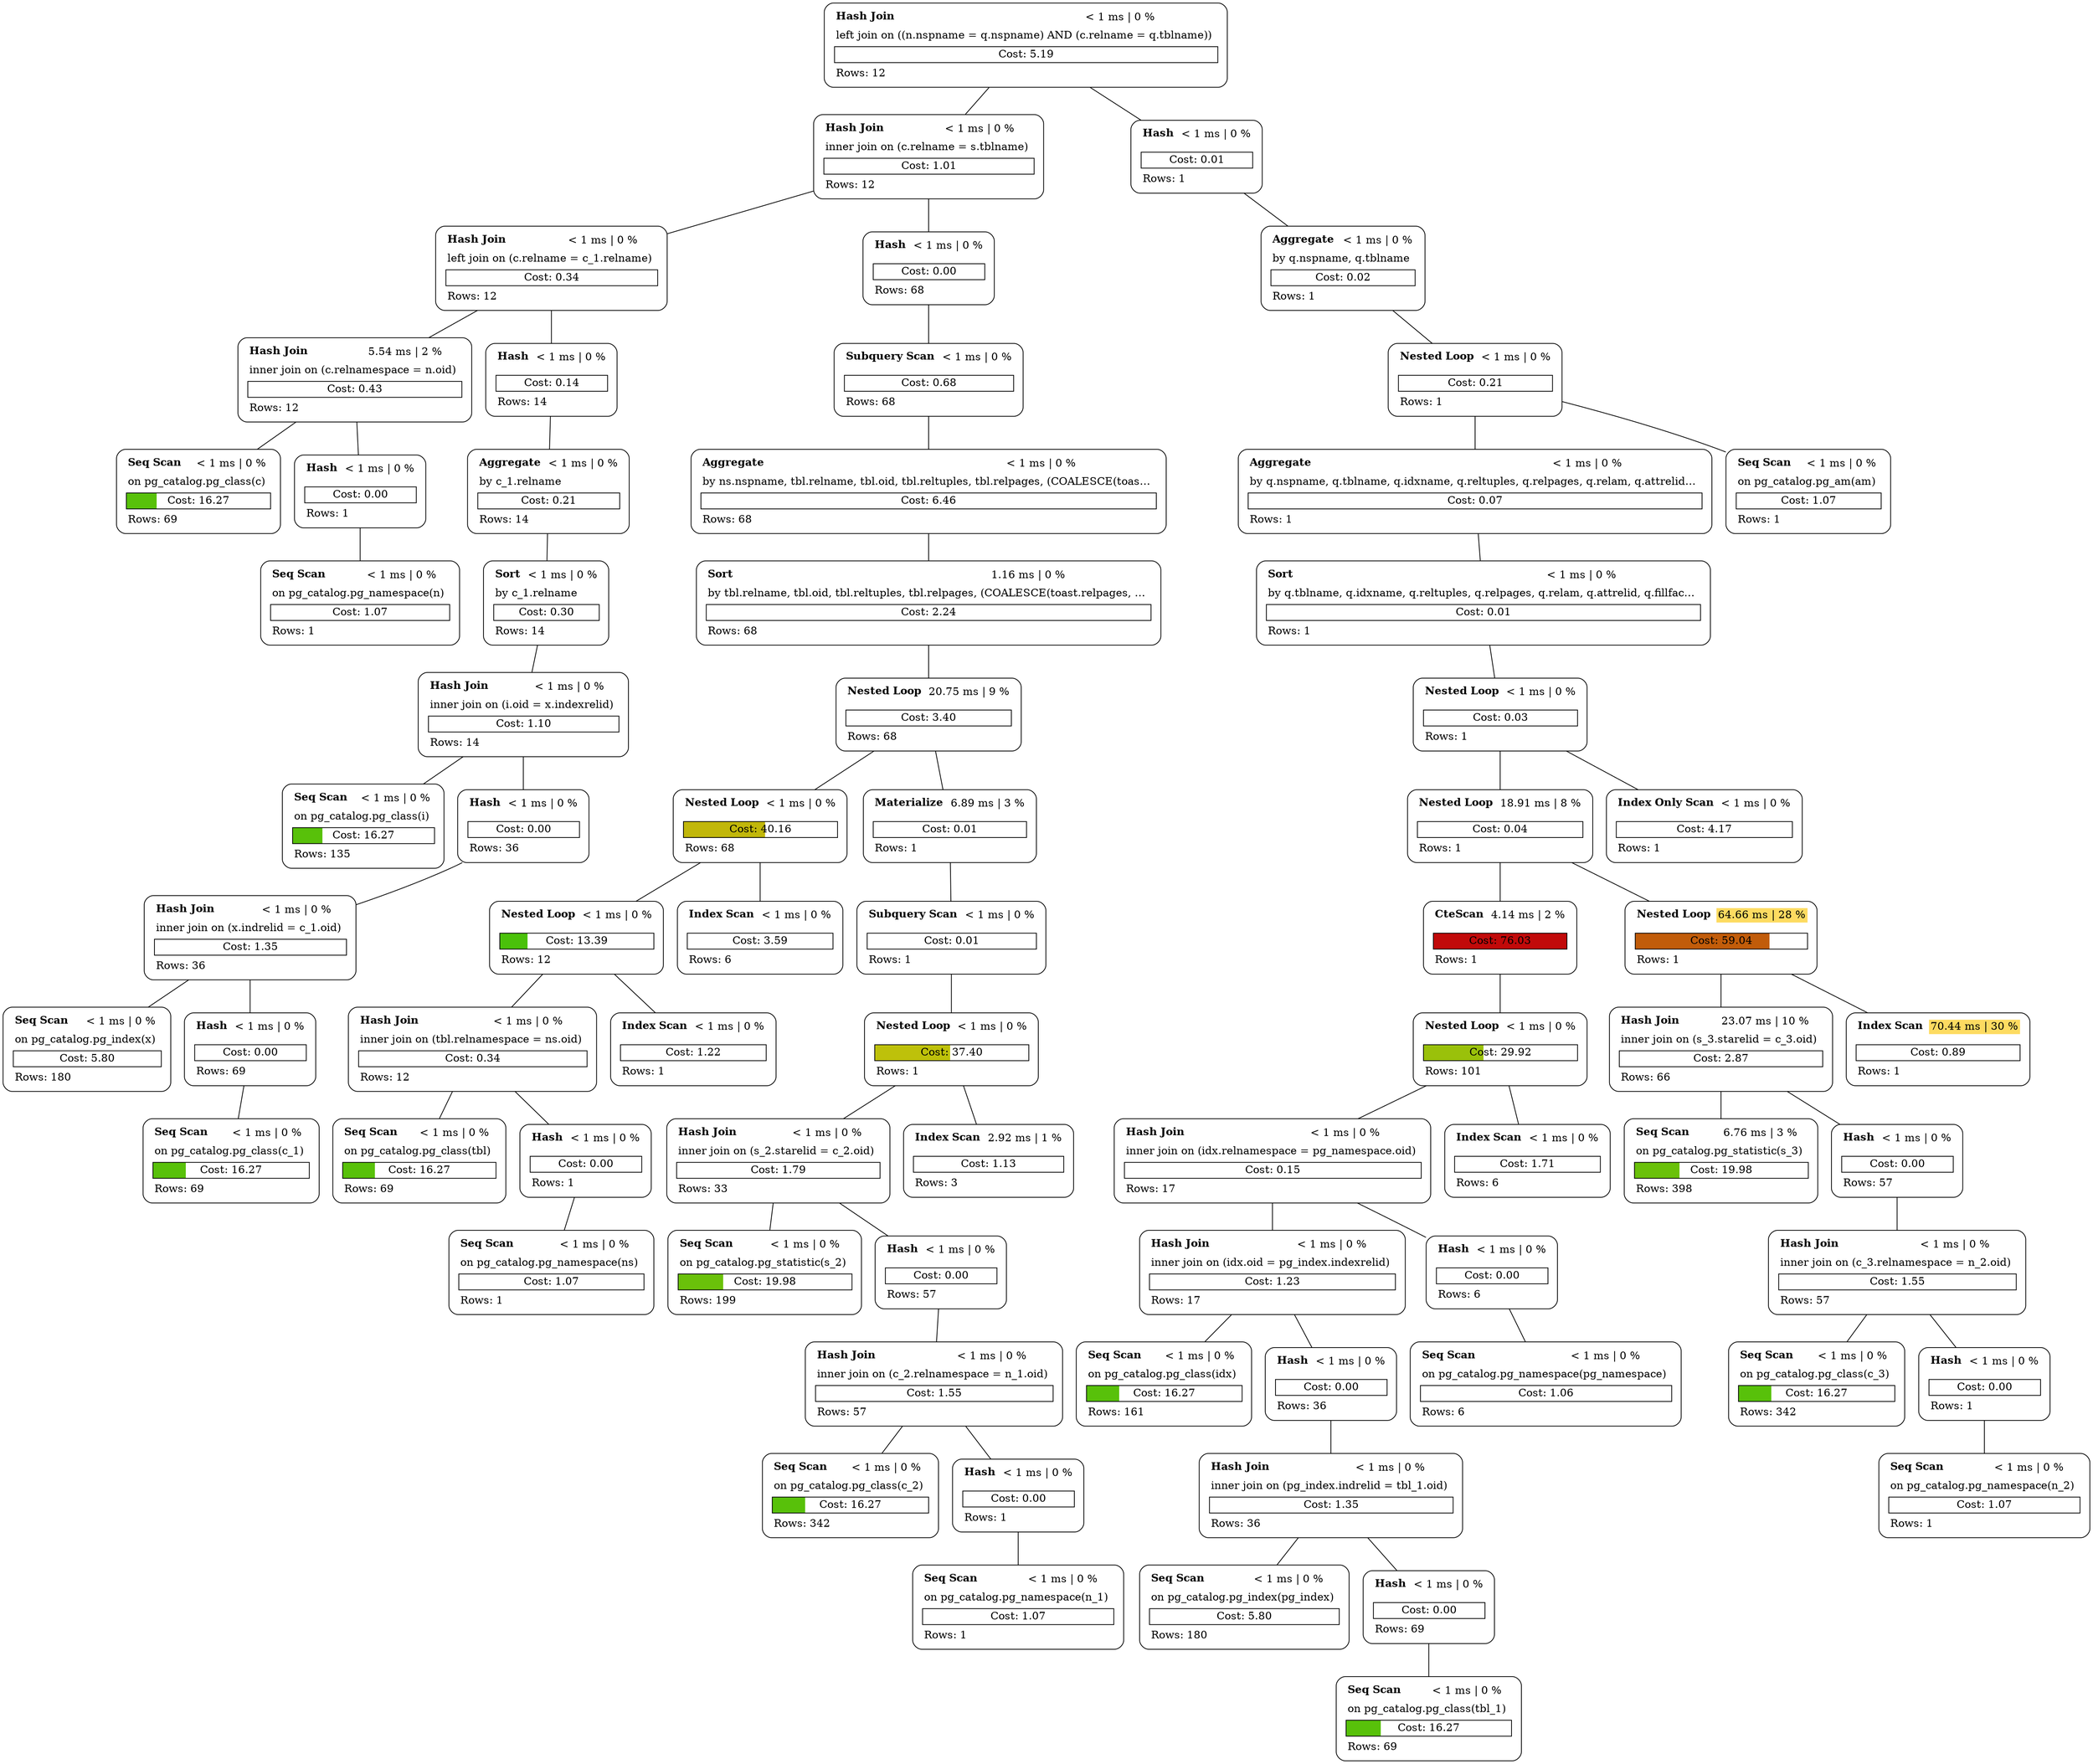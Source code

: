 graph explain {
    node0[label=<<table border="0" cellborder="0" cellspacing="5"><tr><td align="left"><b>Hash Join</b></td><td>&lt; 1 ms | 0 %</td></tr><tr><td colspan="2" align="left">left join on ((n.nspname = q.nspname) AND (c.relname = q.tblname))</td></tr><tr><td colspan="2" border="1" >Cost: 5.19</td></tr><tr><td colspan="2" align="left">Rows: 12</td></tr></table>>][style="rounded"][shape="box"];
    node1[label=<<table border="0" cellborder="0" cellspacing="5"><tr><td align="left"><b>Hash Join</b></td><td>&lt; 1 ms | 0 %</td></tr><tr><td colspan="2" align="left">inner join on (c.relname = s.tblname)</td></tr><tr><td colspan="2" border="1" >Cost: 1.01</td></tr><tr><td colspan="2" align="left">Rows: 12</td></tr></table>>][style="rounded"][shape="box"];
    node2[label=<<table border="0" cellborder="0" cellspacing="5"><tr><td align="left"><b>Hash Join</b></td><td>&lt; 1 ms | 0 %</td></tr><tr><td colspan="2" align="left">left join on (c.relname = c_1.relname)</td></tr><tr><td colspan="2" border="1" >Cost: 0.34</td></tr><tr><td colspan="2" align="left">Rows: 12</td></tr></table>>][style="rounded"][shape="box"];
    node3[label=<<table border="0" cellborder="0" cellspacing="5"><tr><td align="left"><b>Hash Join</b></td><td bgcolor="white">5.54 ms | 2 %</td></tr><tr><td colspan="2" align="left">inner join on (c.relnamespace = n.oid)</td></tr><tr><td colspan="2" border="1" >Cost: 0.43</td></tr><tr><td colspan="2" align="left">Rows: 12</td></tr></table>>][style="rounded"][shape="box"];
    node4[label=<<table border="0" cellborder="0" cellspacing="5"><tr><td align="left"><b>Seq Scan</b></td><td>&lt; 1 ms | 0 %</td></tr><tr><td colspan="2" align="left">on pg_catalog.pg_class(c)</td></tr><tr><td colspan="2" border="1" bgcolor="#58c10a;0.21:white">Cost: 16.27</td></tr><tr><td colspan="2" align="left">Rows: 69</td></tr></table>>][style="rounded"][shape="box"];
    node5[label=<<table border="0" cellborder="0" cellspacing="5"><tr><td align="left"><b>Hash</b></td><td>&lt; 1 ms | 0 %</td></tr><tr><td colspan="2" align="left"></td></tr><tr><td colspan="2" border="1" >Cost: 0.00</td></tr><tr><td colspan="2" align="left">Rows: 1</td></tr></table>>][style="rounded"][shape="box"];
    node6[label=<<table border="0" cellborder="0" cellspacing="5"><tr><td align="left"><b>Seq Scan</b></td><td>&lt; 1 ms | 0 %</td></tr><tr><td colspan="2" align="left">on pg_catalog.pg_namespace(n)</td></tr><tr><td colspan="2" border="1" >Cost: 1.07</td></tr><tr><td colspan="2" align="left">Rows: 1</td></tr></table>>][style="rounded"][shape="box"];
    node7[label=<<table border="0" cellborder="0" cellspacing="5"><tr><td align="left"><b>Hash</b></td><td>&lt; 1 ms | 0 %</td></tr><tr><td colspan="2" align="left"></td></tr><tr><td colspan="2" border="1" >Cost: 0.14</td></tr><tr><td colspan="2" align="left">Rows: 14</td></tr></table>>][style="rounded"][shape="box"];
    node8[label=<<table border="0" cellborder="0" cellspacing="5"><tr><td align="left"><b>Aggregate</b></td><td>&lt; 1 ms | 0 %</td></tr><tr><td colspan="2" align="left">by c_1.relname</td></tr><tr><td colspan="2" border="1" >Cost: 0.21</td></tr><tr><td colspan="2" align="left">Rows: 14</td></tr></table>>][style="rounded"][shape="box"];
    node9[label=<<table border="0" cellborder="0" cellspacing="5"><tr><td align="left"><b>Sort</b></td><td>&lt; 1 ms | 0 %</td></tr><tr><td colspan="2" align="left">by c_1.relname</td></tr><tr><td colspan="2" border="1" >Cost: 0.30</td></tr><tr><td colspan="2" align="left">Rows: 14</td></tr></table>>][style="rounded"][shape="box"];
    node10[label=<<table border="0" cellborder="0" cellspacing="5"><tr><td align="left"><b>Hash Join</b></td><td>&lt; 1 ms | 0 %</td></tr><tr><td colspan="2" align="left">inner join on (i.oid = x.indexrelid)</td></tr><tr><td colspan="2" border="1" >Cost: 1.10</td></tr><tr><td colspan="2" align="left">Rows: 14</td></tr></table>>][style="rounded"][shape="box"];
    node11[label=<<table border="0" cellborder="0" cellspacing="5"><tr><td align="left"><b>Seq Scan</b></td><td>&lt; 1 ms | 0 %</td></tr><tr><td colspan="2" align="left">on pg_catalog.pg_class(i)</td></tr><tr><td colspan="2" border="1" bgcolor="#58c10a;0.21:white">Cost: 16.27</td></tr><tr><td colspan="2" align="left">Rows: 135</td></tr></table>>][style="rounded"][shape="box"];
    node12[label=<<table border="0" cellborder="0" cellspacing="5"><tr><td align="left"><b>Hash</b></td><td>&lt; 1 ms | 0 %</td></tr><tr><td colspan="2" align="left"></td></tr><tr><td colspan="2" border="1" >Cost: 0.00</td></tr><tr><td colspan="2" align="left">Rows: 36</td></tr></table>>][style="rounded"][shape="box"];
    node13[label=<<table border="0" cellborder="0" cellspacing="5"><tr><td align="left"><b>Hash Join</b></td><td>&lt; 1 ms | 0 %</td></tr><tr><td colspan="2" align="left">inner join on (x.indrelid = c_1.oid)</td></tr><tr><td colspan="2" border="1" >Cost: 1.35</td></tr><tr><td colspan="2" align="left">Rows: 36</td></tr></table>>][style="rounded"][shape="box"];
    node14[label=<<table border="0" cellborder="0" cellspacing="5"><tr><td align="left"><b>Seq Scan</b></td><td>&lt; 1 ms | 0 %</td></tr><tr><td colspan="2" align="left">on pg_catalog.pg_index(x)</td></tr><tr><td colspan="2" border="1" >Cost: 5.80</td></tr><tr><td colspan="2" align="left">Rows: 180</td></tr></table>>][style="rounded"][shape="box"];
    node15[label=<<table border="0" cellborder="0" cellspacing="5"><tr><td align="left"><b>Hash</b></td><td>&lt; 1 ms | 0 %</td></tr><tr><td colspan="2" align="left"></td></tr><tr><td colspan="2" border="1" >Cost: 0.00</td></tr><tr><td colspan="2" align="left">Rows: 69</td></tr></table>>][style="rounded"][shape="box"];
    node16[label=<<table border="0" cellborder="0" cellspacing="5"><tr><td align="left"><b>Seq Scan</b></td><td>&lt; 1 ms | 0 %</td></tr><tr><td colspan="2" align="left">on pg_catalog.pg_class(c_1)</td></tr><tr><td colspan="2" border="1" bgcolor="#58c10a;0.21:white">Cost: 16.27</td></tr><tr><td colspan="2" align="left">Rows: 69</td></tr></table>>][style="rounded"][shape="box"];
    node17[label=<<table border="0" cellborder="0" cellspacing="5"><tr><td align="left"><b>Hash</b></td><td>&lt; 1 ms | 0 %</td></tr><tr><td colspan="2" align="left"></td></tr><tr><td colspan="2" border="1" >Cost: 0.00</td></tr><tr><td colspan="2" align="left">Rows: 68</td></tr></table>>][style="rounded"][shape="box"];
    node18[label=<<table border="0" cellborder="0" cellspacing="5"><tr><td align="left"><b>Subquery Scan</b></td><td>&lt; 1 ms | 0 %</td></tr><tr><td colspan="2" align="left"></td></tr><tr><td colspan="2" border="1" >Cost: 0.68</td></tr><tr><td colspan="2" align="left">Rows: 68</td></tr></table>>][style="rounded"][shape="box"];
    node19[label=<<table border="0" cellborder="0" cellspacing="5"><tr><td align="left"><b>Aggregate</b></td><td>&lt; 1 ms | 0 %</td></tr><tr><td colspan="2" align="left">by ns.nspname, tbl.relname, tbl.oid, tbl.reltuples, tbl.relpages, (COALESCE(toas…</td></tr><tr><td colspan="2" border="1" >Cost: 6.46</td></tr><tr><td colspan="2" align="left">Rows: 68</td></tr></table>>][style="rounded"][shape="box"];
    node20[label=<<table border="0" cellborder="0" cellspacing="5"><tr><td align="left"><b>Sort</b></td><td bgcolor="white">1.16 ms | 0 %</td></tr><tr><td colspan="2" align="left">by tbl.relname, tbl.oid, tbl.reltuples, tbl.relpages, (COALESCE(toast.relpages, …</td></tr><tr><td colspan="2" border="1" >Cost: 2.24</td></tr><tr><td colspan="2" align="left">Rows: 68</td></tr></table>>][style="rounded"][shape="box"];
    node21[label=<<table border="0" cellborder="0" cellspacing="5"><tr><td align="left"><b>Nested Loop</b></td><td bgcolor="white">20.75 ms | 9 %</td></tr><tr><td colspan="2" align="left"></td></tr><tr><td colspan="2" border="1" >Cost: 3.40</td></tr><tr><td colspan="2" align="left">Rows: 68</td></tr></table>>][style="rounded"][shape="box"];
    node22[label=<<table border="0" cellborder="0" cellspacing="5"><tr><td align="left"><b>Nested Loop</b></td><td>&lt; 1 ms | 0 %</td></tr><tr><td colspan="2" align="left"></td></tr><tr><td colspan="2" border="1" bgcolor="#c1b70a;0.53:white">Cost: 40.16</td></tr><tr><td colspan="2" align="left">Rows: 68</td></tr></table>>][style="rounded"][shape="box"];
    node23[label=<<table border="0" cellborder="0" cellspacing="5"><tr><td align="left"><b>Nested Loop</b></td><td>&lt; 1 ms | 0 %</td></tr><tr><td colspan="2" align="left"></td></tr><tr><td colspan="2" border="1" bgcolor="#4ac10a;0.18:white">Cost: 13.39</td></tr><tr><td colspan="2" align="left">Rows: 12</td></tr></table>>][style="rounded"][shape="box"];
    node24[label=<<table border="0" cellborder="0" cellspacing="5"><tr><td align="left"><b>Hash Join</b></td><td>&lt; 1 ms | 0 %</td></tr><tr><td colspan="2" align="left">inner join on (tbl.relnamespace = ns.oid)</td></tr><tr><td colspan="2" border="1" >Cost: 0.34</td></tr><tr><td colspan="2" align="left">Rows: 12</td></tr></table>>][style="rounded"][shape="box"];
    node25[label=<<table border="0" cellborder="0" cellspacing="5"><tr><td align="left"><b>Seq Scan</b></td><td>&lt; 1 ms | 0 %</td></tr><tr><td colspan="2" align="left">on pg_catalog.pg_class(tbl)</td></tr><tr><td colspan="2" border="1" bgcolor="#58c10a;0.21:white">Cost: 16.27</td></tr><tr><td colspan="2" align="left">Rows: 69</td></tr></table>>][style="rounded"][shape="box"];
    node26[label=<<table border="0" cellborder="0" cellspacing="5"><tr><td align="left"><b>Hash</b></td><td>&lt; 1 ms | 0 %</td></tr><tr><td colspan="2" align="left"></td></tr><tr><td colspan="2" border="1" >Cost: 0.00</td></tr><tr><td colspan="2" align="left">Rows: 1</td></tr></table>>][style="rounded"][shape="box"];
    node27[label=<<table border="0" cellborder="0" cellspacing="5"><tr><td align="left"><b>Seq Scan</b></td><td>&lt; 1 ms | 0 %</td></tr><tr><td colspan="2" align="left">on pg_catalog.pg_namespace(ns)</td></tr><tr><td colspan="2" border="1" >Cost: 1.07</td></tr><tr><td colspan="2" align="left">Rows: 1</td></tr></table>>][style="rounded"][shape="box"];
    node28[label=<<table border="0" cellborder="0" cellspacing="5"><tr><td align="left"><b>Index Scan</b></td><td>&lt; 1 ms | 0 %</td></tr><tr><td colspan="2" align="left"></td></tr><tr><td colspan="2" border="1" >Cost: 1.22</td></tr><tr><td colspan="2" align="left">Rows: 1</td></tr></table>>][style="rounded"][shape="box"];
    node29[label=<<table border="0" cellborder="0" cellspacing="5"><tr><td align="left"><b>Index Scan</b></td><td>&lt; 1 ms | 0 %</td></tr><tr><td colspan="2" align="left"></td></tr><tr><td colspan="2" border="1" >Cost: 3.59</td></tr><tr><td colspan="2" align="left">Rows: 6</td></tr></table>>][style="rounded"][shape="box"];
    node30[label=<<table border="0" cellborder="0" cellspacing="5"><tr><td align="left"><b>Materialize</b></td><td bgcolor="white">6.89 ms | 3 %</td></tr><tr><td colspan="2" align="left"></td></tr><tr><td colspan="2" border="1" >Cost: 0.01</td></tr><tr><td colspan="2" align="left">Rows: 1</td></tr></table>>][style="rounded"][shape="box"];
    node31[label=<<table border="0" cellborder="0" cellspacing="5"><tr><td align="left"><b>Subquery Scan</b></td><td>&lt; 1 ms | 0 %</td></tr><tr><td colspan="2" align="left"></td></tr><tr><td colspan="2" border="1" >Cost: 0.01</td></tr><tr><td colspan="2" align="left">Rows: 1</td></tr></table>>][style="rounded"][shape="box"];
    node32[label=<<table border="0" cellborder="0" cellspacing="5"><tr><td align="left"><b>Nested Loop</b></td><td>&lt; 1 ms | 0 %</td></tr><tr><td colspan="2" align="left"></td></tr><tr><td colspan="2" border="1" bgcolor="#bec10a;0.49:white">Cost: 37.40</td></tr><tr><td colspan="2" align="left">Rows: 1</td></tr></table>>][style="rounded"][shape="box"];
    node33[label=<<table border="0" cellborder="0" cellspacing="5"><tr><td align="left"><b>Hash Join</b></td><td>&lt; 1 ms | 0 %</td></tr><tr><td colspan="2" align="left">inner join on (s_2.starelid = c_2.oid)</td></tr><tr><td colspan="2" border="1" >Cost: 1.79</td></tr><tr><td colspan="2" align="left">Rows: 33</td></tr></table>>][style="rounded"][shape="box"];
    node34[label=<<table border="0" cellborder="0" cellspacing="5"><tr><td align="left"><b>Seq Scan</b></td><td>&lt; 1 ms | 0 %</td></tr><tr><td colspan="2" align="left">on pg_catalog.pg_statistic(s_2)</td></tr><tr><td colspan="2" border="1" bgcolor="#6ac10a;0.26:white">Cost: 19.98</td></tr><tr><td colspan="2" align="left">Rows: 199</td></tr></table>>][style="rounded"][shape="box"];
    node35[label=<<table border="0" cellborder="0" cellspacing="5"><tr><td align="left"><b>Hash</b></td><td>&lt; 1 ms | 0 %</td></tr><tr><td colspan="2" align="left"></td></tr><tr><td colspan="2" border="1" >Cost: 0.00</td></tr><tr><td colspan="2" align="left">Rows: 57</td></tr></table>>][style="rounded"][shape="box"];
    node36[label=<<table border="0" cellborder="0" cellspacing="5"><tr><td align="left"><b>Hash Join</b></td><td>&lt; 1 ms | 0 %</td></tr><tr><td colspan="2" align="left">inner join on (c_2.relnamespace = n_1.oid)</td></tr><tr><td colspan="2" border="1" >Cost: 1.55</td></tr><tr><td colspan="2" align="left">Rows: 57</td></tr></table>>][style="rounded"][shape="box"];
    node37[label=<<table border="0" cellborder="0" cellspacing="5"><tr><td align="left"><b>Seq Scan</b></td><td>&lt; 1 ms | 0 %</td></tr><tr><td colspan="2" align="left">on pg_catalog.pg_class(c_2)</td></tr><tr><td colspan="2" border="1" bgcolor="#58c10a;0.21:white">Cost: 16.27</td></tr><tr><td colspan="2" align="left">Rows: 342</td></tr></table>>][style="rounded"][shape="box"];
    node38[label=<<table border="0" cellborder="0" cellspacing="5"><tr><td align="left"><b>Hash</b></td><td>&lt; 1 ms | 0 %</td></tr><tr><td colspan="2" align="left"></td></tr><tr><td colspan="2" border="1" >Cost: 0.00</td></tr><tr><td colspan="2" align="left">Rows: 1</td></tr></table>>][style="rounded"][shape="box"];
    node39[label=<<table border="0" cellborder="0" cellspacing="5"><tr><td align="left"><b>Seq Scan</b></td><td>&lt; 1 ms | 0 %</td></tr><tr><td colspan="2" align="left">on pg_catalog.pg_namespace(n_1)</td></tr><tr><td colspan="2" border="1" >Cost: 1.07</td></tr><tr><td colspan="2" align="left">Rows: 1</td></tr></table>>][style="rounded"][shape="box"];
    node40[label=<<table border="0" cellborder="0" cellspacing="5"><tr><td align="left"><b>Index Scan</b></td><td bgcolor="white">2.92 ms | 1 %</td></tr><tr><td colspan="2" align="left"></td></tr><tr><td colspan="2" border="1" >Cost: 1.13</td></tr><tr><td colspan="2" align="left">Rows: 3</td></tr></table>>][style="rounded"][shape="box"];
    node41[label=<<table border="0" cellborder="0" cellspacing="5"><tr><td align="left"><b>Hash</b></td><td>&lt; 1 ms | 0 %</td></tr><tr><td colspan="2" align="left"></td></tr><tr><td colspan="2" border="1" >Cost: 0.01</td></tr><tr><td colspan="2" align="left">Rows: 1</td></tr></table>>][style="rounded"][shape="box"];
    node42[label=<<table border="0" cellborder="0" cellspacing="5"><tr><td align="left"><b>Aggregate</b></td><td>&lt; 1 ms | 0 %</td></tr><tr><td colspan="2" align="left">by q.nspname, q.tblname</td></tr><tr><td colspan="2" border="1" >Cost: 0.02</td></tr><tr><td colspan="2" align="left">Rows: 1</td></tr></table>>][style="rounded"][shape="box"];
    node43[label=<<table border="0" cellborder="0" cellspacing="5"><tr><td align="left"><b>Nested Loop</b></td><td>&lt; 1 ms | 0 %</td></tr><tr><td colspan="2" align="left"></td></tr><tr><td colspan="2" border="1" >Cost: 0.21</td></tr><tr><td colspan="2" align="left">Rows: 1</td></tr></table>>][style="rounded"][shape="box"];
    node44[label=<<table border="0" cellborder="0" cellspacing="5"><tr><td align="left"><b>Aggregate</b></td><td>&lt; 1 ms | 0 %</td></tr><tr><td colspan="2" align="left">by q.nspname, q.tblname, q.idxname, q.reltuples, q.relpages, q.relam, q.attrelid…</td></tr><tr><td colspan="2" border="1" >Cost: 0.07</td></tr><tr><td colspan="2" align="left">Rows: 1</td></tr></table>>][style="rounded"][shape="box"];
    node45[label=<<table border="0" cellborder="0" cellspacing="5"><tr><td align="left"><b>Sort</b></td><td>&lt; 1 ms | 0 %</td></tr><tr><td colspan="2" align="left">by q.tblname, q.idxname, q.reltuples, q.relpages, q.relam, q.attrelid, q.fillfac…</td></tr><tr><td colspan="2" border="1" >Cost: 0.01</td></tr><tr><td colspan="2" align="left">Rows: 1</td></tr></table>>][style="rounded"][shape="box"];
    node46[label=<<table border="0" cellborder="0" cellspacing="5"><tr><td align="left"><b>Nested Loop</b></td><td>&lt; 1 ms | 0 %</td></tr><tr><td colspan="2" align="left"></td></tr><tr><td colspan="2" border="1" >Cost: 0.03</td></tr><tr><td colspan="2" align="left">Rows: 1</td></tr></table>>][style="rounded"][shape="box"];
    node47[label=<<table border="0" cellborder="0" cellspacing="5"><tr><td align="left"><b>Nested Loop</b></td><td bgcolor="white">18.91 ms | 8 %</td></tr><tr><td colspan="2" align="left"></td></tr><tr><td colspan="2" border="1" >Cost: 0.04</td></tr><tr><td colspan="2" align="left">Rows: 1</td></tr></table>>][style="rounded"][shape="box"];
    node48[label=<<table border="0" cellborder="0" cellspacing="5"><tr><td align="left"><b>CteScan</b></td><td bgcolor="white">4.14 ms | 2 %</td></tr><tr><td colspan="2" align="left"></td></tr><tr><td colspan="2" border="1" bgcolor="#c10a0a">Cost: 76.03</td></tr><tr><td colspan="2" align="left">Rows: 1</td></tr></table>>][style="rounded"][shape="box"];
    node49[label=<<table border="0" cellborder="0" cellspacing="5"><tr><td align="left"><b>Nested Loop</b></td><td>&lt; 1 ms | 0 %</td></tr><tr><td colspan="2" align="left"></td></tr><tr><td colspan="2" border="1" bgcolor="#9ac10a;0.39:white">Cost: 29.92</td></tr><tr><td colspan="2" align="left">Rows: 101</td></tr></table>>][style="rounded"][shape="box"];
    node50[label=<<table border="0" cellborder="0" cellspacing="5"><tr><td align="left"><b>Hash Join</b></td><td>&lt; 1 ms | 0 %</td></tr><tr><td colspan="2" align="left">inner join on (idx.relnamespace = pg_namespace.oid)</td></tr><tr><td colspan="2" border="1" >Cost: 0.15</td></tr><tr><td colspan="2" align="left">Rows: 17</td></tr></table>>][style="rounded"][shape="box"];
    node51[label=<<table border="0" cellborder="0" cellspacing="5"><tr><td align="left"><b>Hash Join</b></td><td>&lt; 1 ms | 0 %</td></tr><tr><td colspan="2" align="left">inner join on (idx.oid = pg_index.indexrelid)</td></tr><tr><td colspan="2" border="1" >Cost: 1.23</td></tr><tr><td colspan="2" align="left">Rows: 17</td></tr></table>>][style="rounded"][shape="box"];
    node52[label=<<table border="0" cellborder="0" cellspacing="5"><tr><td align="left"><b>Seq Scan</b></td><td>&lt; 1 ms | 0 %</td></tr><tr><td colspan="2" align="left">on pg_catalog.pg_class(idx)</td></tr><tr><td colspan="2" border="1" bgcolor="#58c10a;0.21:white">Cost: 16.27</td></tr><tr><td colspan="2" align="left">Rows: 161</td></tr></table>>][style="rounded"][shape="box"];
    node53[label=<<table border="0" cellborder="0" cellspacing="5"><tr><td align="left"><b>Hash</b></td><td>&lt; 1 ms | 0 %</td></tr><tr><td colspan="2" align="left"></td></tr><tr><td colspan="2" border="1" >Cost: 0.00</td></tr><tr><td colspan="2" align="left">Rows: 36</td></tr></table>>][style="rounded"][shape="box"];
    node54[label=<<table border="0" cellborder="0" cellspacing="5"><tr><td align="left"><b>Hash Join</b></td><td>&lt; 1 ms | 0 %</td></tr><tr><td colspan="2" align="left">inner join on (pg_index.indrelid = tbl_1.oid)</td></tr><tr><td colspan="2" border="1" >Cost: 1.35</td></tr><tr><td colspan="2" align="left">Rows: 36</td></tr></table>>][style="rounded"][shape="box"];
    node55[label=<<table border="0" cellborder="0" cellspacing="5"><tr><td align="left"><b>Seq Scan</b></td><td>&lt; 1 ms | 0 %</td></tr><tr><td colspan="2" align="left">on pg_catalog.pg_index(pg_index)</td></tr><tr><td colspan="2" border="1" >Cost: 5.80</td></tr><tr><td colspan="2" align="left">Rows: 180</td></tr></table>>][style="rounded"][shape="box"];
    node56[label=<<table border="0" cellborder="0" cellspacing="5"><tr><td align="left"><b>Hash</b></td><td>&lt; 1 ms | 0 %</td></tr><tr><td colspan="2" align="left"></td></tr><tr><td colspan="2" border="1" >Cost: 0.00</td></tr><tr><td colspan="2" align="left">Rows: 69</td></tr></table>>][style="rounded"][shape="box"];
    node57[label=<<table border="0" cellborder="0" cellspacing="5"><tr><td align="left"><b>Seq Scan</b></td><td>&lt; 1 ms | 0 %</td></tr><tr><td colspan="2" align="left">on pg_catalog.pg_class(tbl_1)</td></tr><tr><td colspan="2" border="1" bgcolor="#58c10a;0.21:white">Cost: 16.27</td></tr><tr><td colspan="2" align="left">Rows: 69</td></tr></table>>][style="rounded"][shape="box"];
    node58[label=<<table border="0" cellborder="0" cellspacing="5"><tr><td align="left"><b>Hash</b></td><td>&lt; 1 ms | 0 %</td></tr><tr><td colspan="2" align="left"></td></tr><tr><td colspan="2" border="1" >Cost: 0.00</td></tr><tr><td colspan="2" align="left">Rows: 6</td></tr></table>>][style="rounded"][shape="box"];
    node59[label=<<table border="0" cellborder="0" cellspacing="5"><tr><td align="left"><b>Seq Scan</b></td><td>&lt; 1 ms | 0 %</td></tr><tr><td colspan="2" align="left">on pg_catalog.pg_namespace(pg_namespace)</td></tr><tr><td colspan="2" border="1" >Cost: 1.06</td></tr><tr><td colspan="2" align="left">Rows: 6</td></tr></table>>][style="rounded"][shape="box"];
    node60[label=<<table border="0" cellborder="0" cellspacing="5"><tr><td align="left"><b>Index Scan</b></td><td>&lt; 1 ms | 0 %</td></tr><tr><td colspan="2" align="left"></td></tr><tr><td colspan="2" border="1" >Cost: 1.71</td></tr><tr><td colspan="2" align="left">Rows: 6</td></tr></table>>][style="rounded"][shape="box"];
    node61[label=<<table border="0" cellborder="0" cellspacing="5"><tr><td align="left"><b>Nested Loop</b></td><td bgcolor="#fddb61">64.66 ms | 28 %</td></tr><tr><td colspan="2" align="left"></td></tr><tr><td colspan="2" border="1" bgcolor="#c15c0a;0.78:white">Cost: 59.04</td></tr><tr><td colspan="2" align="left">Rows: 1</td></tr></table>>][style="rounded"][shape="box"];
    node62[label=<<table border="0" cellborder="0" cellspacing="5"><tr><td align="left"><b>Hash Join</b></td><td bgcolor="white">23.07 ms | 10 %</td></tr><tr><td colspan="2" align="left">inner join on (s_3.starelid = c_3.oid)</td></tr><tr><td colspan="2" border="1" >Cost: 2.87</td></tr><tr><td colspan="2" align="left">Rows: 66</td></tr></table>>][style="rounded"][shape="box"];
    node63[label=<<table border="0" cellborder="0" cellspacing="5"><tr><td align="left"><b>Seq Scan</b></td><td bgcolor="white">6.76 ms | 3 %</td></tr><tr><td colspan="2" align="left">on pg_catalog.pg_statistic(s_3)</td></tr><tr><td colspan="2" border="1" bgcolor="#6ac10a;0.26:white">Cost: 19.98</td></tr><tr><td colspan="2" align="left">Rows: 398</td></tr></table>>][style="rounded"][shape="box"];
    node64[label=<<table border="0" cellborder="0" cellspacing="5"><tr><td align="left"><b>Hash</b></td><td>&lt; 1 ms | 0 %</td></tr><tr><td colspan="2" align="left"></td></tr><tr><td colspan="2" border="1" >Cost: 0.00</td></tr><tr><td colspan="2" align="left">Rows: 57</td></tr></table>>][style="rounded"][shape="box"];
    node65[label=<<table border="0" cellborder="0" cellspacing="5"><tr><td align="left"><b>Hash Join</b></td><td>&lt; 1 ms | 0 %</td></tr><tr><td colspan="2" align="left">inner join on (c_3.relnamespace = n_2.oid)</td></tr><tr><td colspan="2" border="1" >Cost: 1.55</td></tr><tr><td colspan="2" align="left">Rows: 57</td></tr></table>>][style="rounded"][shape="box"];
    node66[label=<<table border="0" cellborder="0" cellspacing="5"><tr><td align="left"><b>Seq Scan</b></td><td>&lt; 1 ms | 0 %</td></tr><tr><td colspan="2" align="left">on pg_catalog.pg_class(c_3)</td></tr><tr><td colspan="2" border="1" bgcolor="#58c10a;0.21:white">Cost: 16.27</td></tr><tr><td colspan="2" align="left">Rows: 342</td></tr></table>>][style="rounded"][shape="box"];
    node67[label=<<table border="0" cellborder="0" cellspacing="5"><tr><td align="left"><b>Hash</b></td><td>&lt; 1 ms | 0 %</td></tr><tr><td colspan="2" align="left"></td></tr><tr><td colspan="2" border="1" >Cost: 0.00</td></tr><tr><td colspan="2" align="left">Rows: 1</td></tr></table>>][style="rounded"][shape="box"];
    node68[label=<<table border="0" cellborder="0" cellspacing="5"><tr><td align="left"><b>Seq Scan</b></td><td>&lt; 1 ms | 0 %</td></tr><tr><td colspan="2" align="left">on pg_catalog.pg_namespace(n_2)</td></tr><tr><td colspan="2" border="1" >Cost: 1.07</td></tr><tr><td colspan="2" align="left">Rows: 1</td></tr></table>>][style="rounded"][shape="box"];
    node69[label=<<table border="0" cellborder="0" cellspacing="5"><tr><td align="left"><b>Index Scan</b></td><td bgcolor="#fddb61">70.44 ms | 30 %</td></tr><tr><td colspan="2" align="left"></td></tr><tr><td colspan="2" border="1" >Cost: 0.89</td></tr><tr><td colspan="2" align="left">Rows: 1</td></tr></table>>][style="rounded"][shape="box"];
    node70[label=<<table border="0" cellborder="0" cellspacing="5"><tr><td align="left"><b>Index Only Scan</b></td><td>&lt; 1 ms | 0 %</td></tr><tr><td colspan="2" align="left"></td></tr><tr><td colspan="2" border="1" >Cost: 4.17</td></tr><tr><td colspan="2" align="left">Rows: 1</td></tr></table>>][style="rounded"][shape="box"];
    node71[label=<<table border="0" cellborder="0" cellspacing="5"><tr><td align="left"><b>Seq Scan</b></td><td>&lt; 1 ms | 0 %</td></tr><tr><td colspan="2" align="left">on pg_catalog.pg_am(am)</td></tr><tr><td colspan="2" border="1" >Cost: 1.07</td></tr><tr><td colspan="2" align="left">Rows: 1</td></tr></table>>][style="rounded"][shape="box"];
    node0 -- node1[label=""];
    node1 -- node2[label=""];
    node2 -- node3[label=""];
    node3 -- node4[label=""];
    node3 -- node5[label=""];
    node5 -- node6[label=""];
    node2 -- node7[label=""];
    node7 -- node8[label=""];
    node8 -- node9[label=""];
    node9 -- node10[label=""];
    node10 -- node11[label=""];
    node10 -- node12[label=""];
    node12 -- node13[label=""];
    node13 -- node14[label=""];
    node13 -- node15[label=""];
    node15 -- node16[label=""];
    node1 -- node17[label=""];
    node17 -- node18[label=""];
    node18 -- node19[label=""];
    node19 -- node20[label=""];
    node20 -- node21[label=""];
    node21 -- node22[label=""];
    node22 -- node23[label=""];
    node23 -- node24[label=""];
    node24 -- node25[label=""];
    node24 -- node26[label=""];
    node26 -- node27[label=""];
    node23 -- node28[label=""];
    node22 -- node29[label=""];
    node21 -- node30[label=""];
    node30 -- node31[label=""];
    node31 -- node32[label=""];
    node32 -- node33[label=""];
    node33 -- node34[label=""];
    node33 -- node35[label=""];
    node35 -- node36[label=""];
    node36 -- node37[label=""];
    node36 -- node38[label=""];
    node38 -- node39[label=""];
    node32 -- node40[label=""];
    node0 -- node41[label=""];
    node41 -- node42[label=""];
    node42 -- node43[label=""];
    node43 -- node44[label=""];
    node44 -- node45[label=""];
    node45 -- node46[label=""];
    node46 -- node47[label=""];
    node47 -- node48[label=""];
    node48 -- node49[label=""];
    node49 -- node50[label=""];
    node50 -- node51[label=""];
    node51 -- node52[label=""];
    node51 -- node53[label=""];
    node53 -- node54[label=""];
    node54 -- node55[label=""];
    node54 -- node56[label=""];
    node56 -- node57[label=""];
    node50 -- node58[label=""];
    node58 -- node59[label=""];
    node49 -- node60[label=""];
    node47 -- node61[label=""];
    node61 -- node62[label=""];
    node62 -- node63[label=""];
    node62 -- node64[label=""];
    node64 -- node65[label=""];
    node65 -- node66[label=""];
    node65 -- node67[label=""];
    node67 -- node68[label=""];
    node61 -- node69[label=""];
    node46 -- node70[label=""];
    node43 -- node71[label=""];
}
